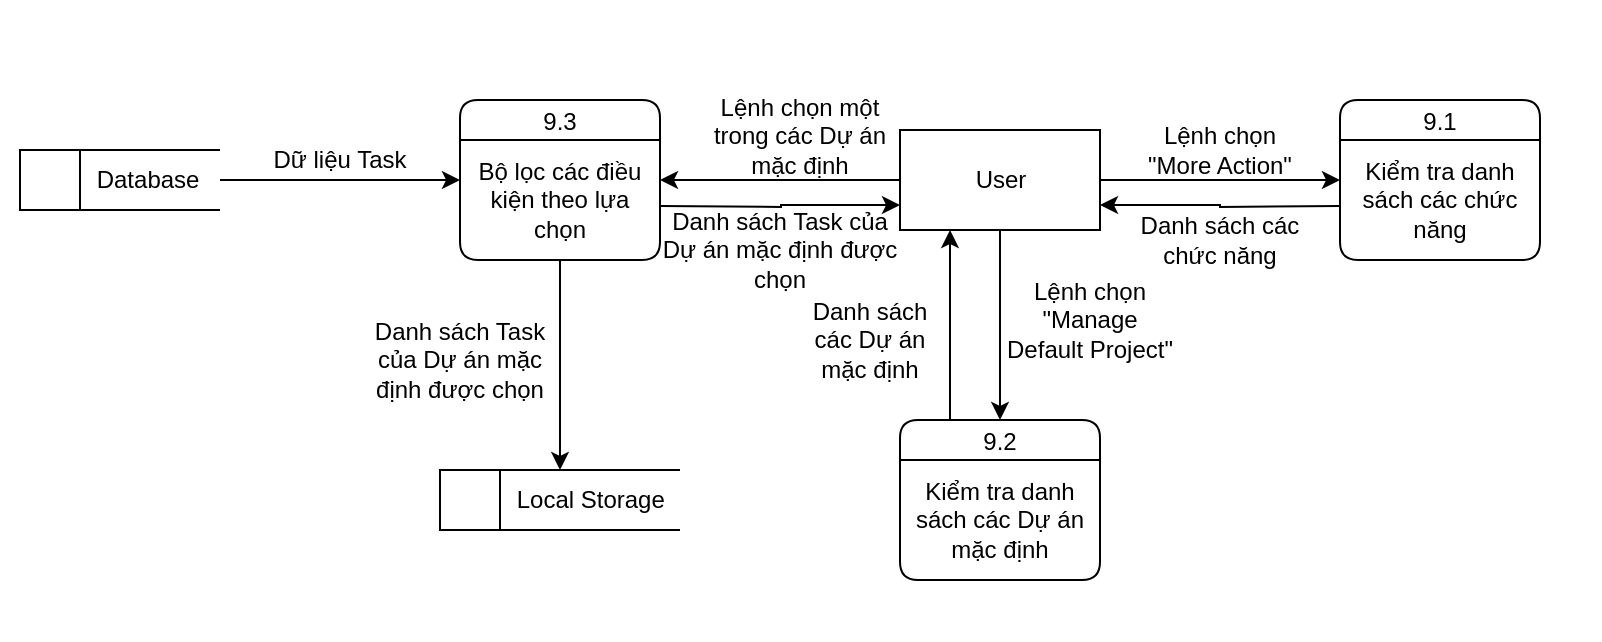 <mxfile version="13.10.0" type="device"><diagram id="9QwaHmy63moE6HXvgbr9" name="Page-1"><mxGraphModel dx="1865" dy="1749" grid="1" gridSize="10" guides="1" tooltips="1" connect="1" arrows="1" fold="1" page="1" pageScale="1" pageWidth="827" pageHeight="1169" math="0" shadow="0"><root><mxCell id="0"/><mxCell id="1" parent="0"/><mxCell id="UpDwbXcqQVIgHQb2q2-l-38" value="" style="rounded=0;whiteSpace=wrap;html=1;strokeColor=none;" parent="1" vertex="1"><mxGeometry x="-440" y="-10" width="800" height="320" as="geometry"/></mxCell><mxCell id="UpDwbXcqQVIgHQb2q2-l-3" style="edgeStyle=orthogonalEdgeStyle;rounded=0;orthogonalLoop=1;jettySize=auto;html=1;entryX=0;entryY=0.5;entryDx=0;entryDy=0;" parent="1" source="UpDwbXcqQVIgHQb2q2-l-1" target="UpDwbXcqQVIgHQb2q2-l-2" edge="1"><mxGeometry relative="1" as="geometry"/></mxCell><mxCell id="UpDwbXcqQVIgHQb2q2-l-15" style="edgeStyle=orthogonalEdgeStyle;rounded=0;orthogonalLoop=1;jettySize=auto;html=1;entryX=0.5;entryY=0;entryDx=0;entryDy=0;" parent="1" source="UpDwbXcqQVIgHQb2q2-l-1" target="UpDwbXcqQVIgHQb2q2-l-6" edge="1"><mxGeometry relative="1" as="geometry"/></mxCell><mxCell id="UpDwbXcqQVIgHQb2q2-l-21" style="edgeStyle=orthogonalEdgeStyle;rounded=0;orthogonalLoop=1;jettySize=auto;html=1;entryX=1;entryY=0.5;entryDx=0;entryDy=0;" parent="1" source="UpDwbXcqQVIgHQb2q2-l-1" target="UpDwbXcqQVIgHQb2q2-l-19" edge="1"><mxGeometry relative="1" as="geometry"><mxPoint x="-90" y="80" as="targetPoint"/></mxGeometry></mxCell><mxCell id="UpDwbXcqQVIgHQb2q2-l-1" value="User" style="html=1;dashed=0;whitespace=wrap;" parent="1" vertex="1"><mxGeometry x="10" y="55" width="100" height="50" as="geometry"/></mxCell><mxCell id="UpDwbXcqQVIgHQb2q2-l-13" style="edgeStyle=orthogonalEdgeStyle;rounded=0;orthogonalLoop=1;jettySize=auto;html=1;entryX=1;entryY=0.75;entryDx=0;entryDy=0;" parent="1" target="UpDwbXcqQVIgHQb2q2-l-1" edge="1"><mxGeometry relative="1" as="geometry"><mxPoint x="230" y="93" as="sourcePoint"/></mxGeometry></mxCell><mxCell id="UpDwbXcqQVIgHQb2q2-l-2" value="9.1" style="swimlane;fontStyle=0;childLayout=stackLayout;horizontal=1;startSize=20;fillColor=#ffffff;horizontalStack=0;resizeParent=1;resizeParentMax=0;resizeLast=0;collapsible=0;marginBottom=0;swimlaneFillColor=#ffffff;rounded=1;" parent="1" vertex="1"><mxGeometry x="230" y="40" width="100" height="80" as="geometry"/></mxCell><mxCell id="UpDwbXcqQVIgHQb2q2-l-4" value="Kiểm tra danh sách các chức năng" style="text;html=1;strokeColor=none;fillColor=none;align=center;verticalAlign=middle;whiteSpace=wrap;rounded=0;" parent="UpDwbXcqQVIgHQb2q2-l-2" vertex="1"><mxGeometry y="20" width="100" height="60" as="geometry"/></mxCell><mxCell id="UpDwbXcqQVIgHQb2q2-l-5" value="Lệnh chọn &lt;br&gt;&quot;More Action&quot;" style="text;html=1;strokeColor=none;fillColor=none;align=center;verticalAlign=middle;whiteSpace=wrap;rounded=0;" parent="1" vertex="1"><mxGeometry x="110" y="55" width="120" height="20" as="geometry"/></mxCell><mxCell id="UpDwbXcqQVIgHQb2q2-l-16" style="edgeStyle=orthogonalEdgeStyle;rounded=0;orthogonalLoop=1;jettySize=auto;html=1;entryX=0.25;entryY=1;entryDx=0;entryDy=0;exitX=0.25;exitY=0;exitDx=0;exitDy=0;" parent="1" source="UpDwbXcqQVIgHQb2q2-l-6" target="UpDwbXcqQVIgHQb2q2-l-1" edge="1"><mxGeometry relative="1" as="geometry"/></mxCell><mxCell id="UpDwbXcqQVIgHQb2q2-l-6" value="9.2" style="swimlane;fontStyle=0;childLayout=stackLayout;horizontal=1;startSize=20;fillColor=#ffffff;horizontalStack=0;resizeParent=1;resizeParentMax=0;resizeLast=0;collapsible=0;marginBottom=0;swimlaneFillColor=#ffffff;rounded=1;" parent="1" vertex="1"><mxGeometry x="10" y="200" width="100" height="80" as="geometry"/></mxCell><mxCell id="UpDwbXcqQVIgHQb2q2-l-7" value="Kiểm tra danh sách các Dự án mặc định" style="text;html=1;strokeColor=none;fillColor=none;align=center;verticalAlign=middle;whiteSpace=wrap;rounded=0;" parent="UpDwbXcqQVIgHQb2q2-l-6" vertex="1"><mxGeometry y="20" width="100" height="60" as="geometry"/></mxCell><mxCell id="UpDwbXcqQVIgHQb2q2-l-9" value="Lệnh chọn &quot;Manage Default Project&quot;" style="text;html=1;strokeColor=none;fillColor=none;align=center;verticalAlign=middle;whiteSpace=wrap;rounded=0;" parent="1" vertex="1"><mxGeometry x="60" y="105" width="90" height="90" as="geometry"/></mxCell><mxCell id="UpDwbXcqQVIgHQb2q2-l-14" value="Danh sách các&lt;br&gt;chức năng" style="text;html=1;strokeColor=none;fillColor=none;align=center;verticalAlign=middle;whiteSpace=wrap;rounded=0;" parent="1" vertex="1"><mxGeometry x="110" y="100" width="120" height="20" as="geometry"/></mxCell><mxCell id="UpDwbXcqQVIgHQb2q2-l-17" value="Danh sách các Dự án mặc định" style="text;html=1;strokeColor=none;fillColor=none;align=center;verticalAlign=middle;whiteSpace=wrap;rounded=0;" parent="1" vertex="1"><mxGeometry x="-40" y="120" width="70" height="80" as="geometry"/></mxCell><mxCell id="UpDwbXcqQVIgHQb2q2-l-27" style="edgeStyle=orthogonalEdgeStyle;rounded=0;orthogonalLoop=1;jettySize=auto;html=1;entryX=0;entryY=0.75;entryDx=0;entryDy=0;" parent="1" target="UpDwbXcqQVIgHQb2q2-l-1" edge="1"><mxGeometry relative="1" as="geometry"><mxPoint x="-110" y="93" as="sourcePoint"/></mxGeometry></mxCell><mxCell id="UpDwbXcqQVIgHQb2q2-l-19" value="9.3" style="swimlane;fontStyle=0;childLayout=stackLayout;horizontal=1;startSize=20;fillColor=#ffffff;horizontalStack=0;resizeParent=1;resizeParentMax=0;resizeLast=0;collapsible=0;marginBottom=0;swimlaneFillColor=#ffffff;rounded=1;" parent="1" vertex="1"><mxGeometry x="-210" y="40" width="100" height="80" as="geometry"/></mxCell><mxCell id="UpDwbXcqQVIgHQb2q2-l-20" value="Bộ lọc các điều kiện theo lựa chọn" style="text;html=1;strokeColor=none;fillColor=none;align=center;verticalAlign=middle;whiteSpace=wrap;rounded=0;" parent="UpDwbXcqQVIgHQb2q2-l-19" vertex="1"><mxGeometry y="20" width="100" height="60" as="geometry"/></mxCell><mxCell id="UpDwbXcqQVIgHQb2q2-l-22" value="Lệnh chọn một trong các Dự án mặc định" style="text;html=1;strokeColor=none;fillColor=none;align=center;verticalAlign=middle;whiteSpace=wrap;rounded=0;" parent="1" vertex="1"><mxGeometry x="-90" y="40" width="100" height="35" as="geometry"/></mxCell><mxCell id="UpDwbXcqQVIgHQb2q2-l-24" style="edgeStyle=orthogonalEdgeStyle;rounded=0;orthogonalLoop=1;jettySize=auto;html=1;" parent="1" source="UpDwbXcqQVIgHQb2q2-l-23" edge="1"><mxGeometry relative="1" as="geometry"><mxPoint x="-210" y="80" as="targetPoint"/></mxGeometry></mxCell><mxCell id="UpDwbXcqQVIgHQb2q2-l-23" value="&amp;nbsp; &amp;nbsp; &amp;nbsp; &amp;nbsp; &amp;nbsp; Database" style="html=1;dashed=0;whitespace=wrap;shape=mxgraph.dfd.dataStoreID;align=left;spacingLeft=3;points=[[0,0],[0.5,0],[1,0],[0,0.5],[1,0.5],[0,1],[0.5,1],[1,1]];rounded=1;" parent="1" vertex="1"><mxGeometry x="-430" y="65" width="100" height="30" as="geometry"/></mxCell><mxCell id="UpDwbXcqQVIgHQb2q2-l-25" value="Dữ liệu Task" style="text;html=1;strokeColor=none;fillColor=none;align=center;verticalAlign=middle;whiteSpace=wrap;rounded=0;" parent="1" vertex="1"><mxGeometry x="-330" y="60" width="120" height="20" as="geometry"/></mxCell><mxCell id="UpDwbXcqQVIgHQb2q2-l-28" value="Danh sách Task của Dự án mặc định được chọn" style="text;html=1;strokeColor=none;fillColor=none;align=center;verticalAlign=middle;whiteSpace=wrap;rounded=0;" parent="1" vertex="1"><mxGeometry x="-110" y="105" width="120" height="20" as="geometry"/></mxCell><mxCell id="_gCmyVALaA6k8eJj6E3y-1" value="&amp;nbsp; &amp;nbsp; &amp;nbsp; &amp;nbsp; &amp;nbsp; Local Storage" style="html=1;dashed=0;whitespace=wrap;shape=mxgraph.dfd.dataStoreID;align=left;spacingLeft=3;points=[[0,0],[0.5,0],[1,0],[0,0.5],[1,0.5],[0,1],[0.5,1],[1,1]];rounded=1;" vertex="1" parent="1"><mxGeometry x="-220" y="225" width="120" height="30" as="geometry"/></mxCell><mxCell id="_gCmyVALaA6k8eJj6E3y-2" style="edgeStyle=orthogonalEdgeStyle;rounded=0;orthogonalLoop=1;jettySize=auto;html=1;entryX=0.5;entryY=0;entryDx=0;entryDy=0;" edge="1" parent="1" source="UpDwbXcqQVIgHQb2q2-l-20" target="_gCmyVALaA6k8eJj6E3y-1"><mxGeometry relative="1" as="geometry"/></mxCell><mxCell id="_gCmyVALaA6k8eJj6E3y-3" value="Danh sách Task&lt;br&gt;của Dự án mặc&lt;br&gt;định được chọn" style="text;html=1;strokeColor=none;fillColor=none;align=center;verticalAlign=middle;whiteSpace=wrap;rounded=0;" vertex="1" parent="1"><mxGeometry x="-270" y="160" width="120" height="20" as="geometry"/></mxCell></root></mxGraphModel></diagram></mxfile>